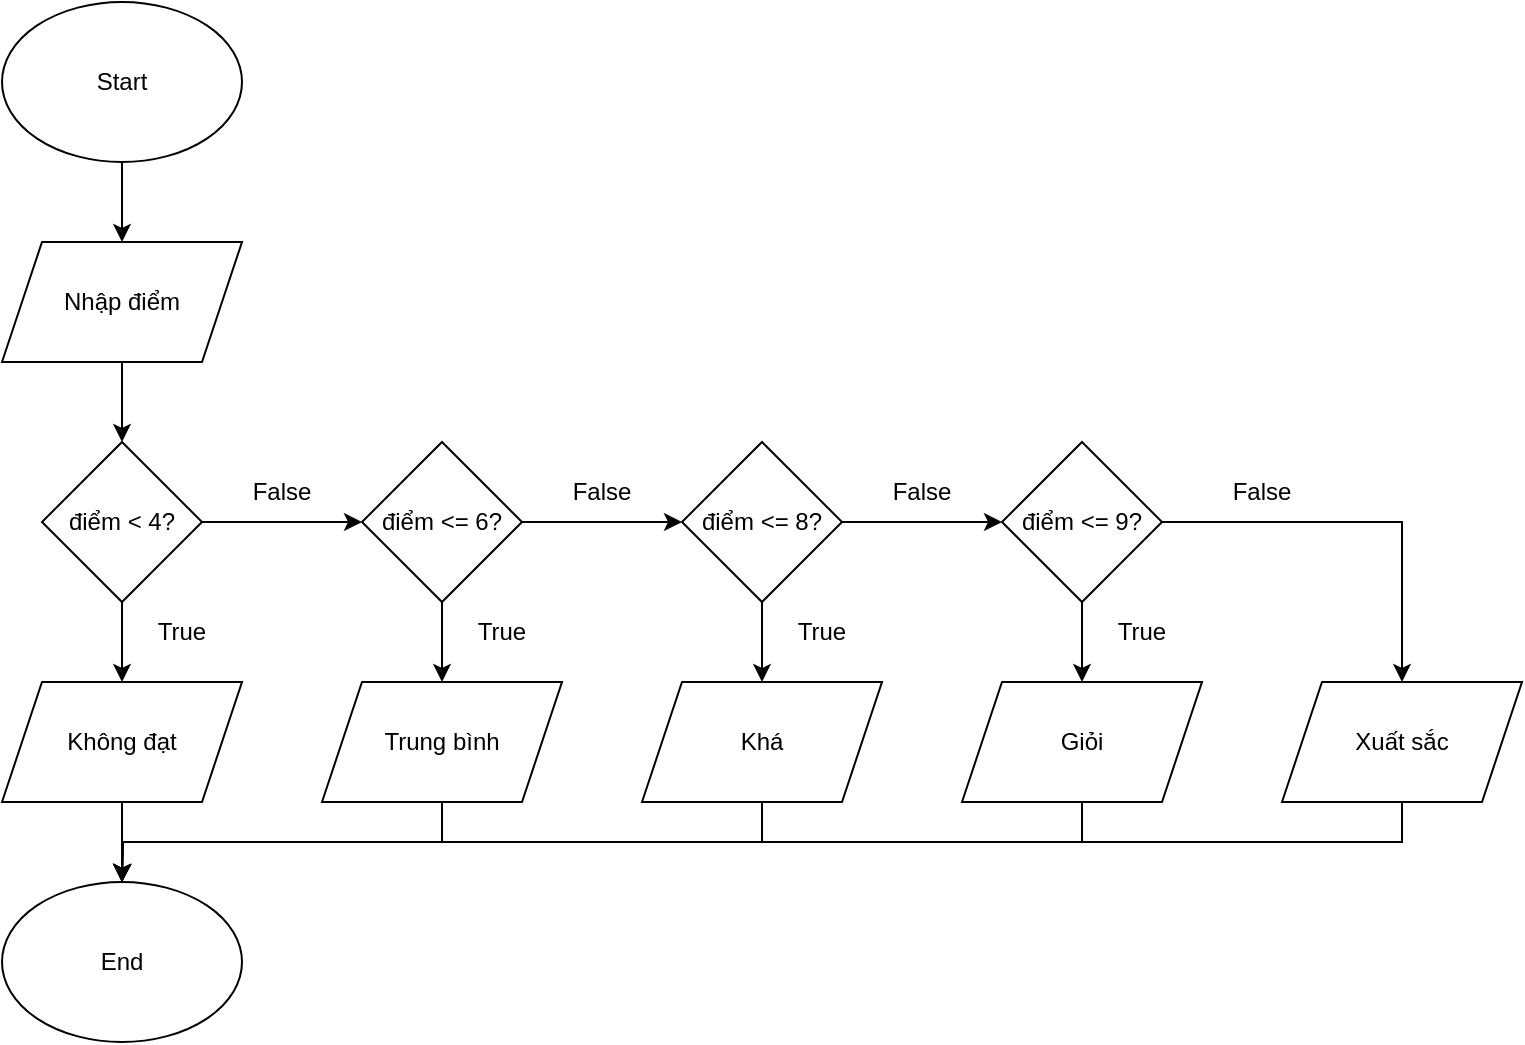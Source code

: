 <mxfile version="28.2.5">
  <diagram name="Trang-1" id="9npv1XKR5KZZKIeG9Vn-">
    <mxGraphModel dx="872" dy="473" grid="1" gridSize="10" guides="1" tooltips="1" connect="1" arrows="1" fold="1" page="1" pageScale="1" pageWidth="827" pageHeight="1169" math="0" shadow="0">
      <root>
        <mxCell id="0" />
        <mxCell id="1" parent="0" />
        <mxCell id="oOI2YkDfTgsmNz-fmUGx-12" style="edgeStyle=orthogonalEdgeStyle;rounded=0;orthogonalLoop=1;jettySize=auto;html=1;exitX=0.5;exitY=1;exitDx=0;exitDy=0;entryX=0.5;entryY=0;entryDx=0;entryDy=0;" edge="1" parent="1" source="oOI2YkDfTgsmNz-fmUGx-1" target="oOI2YkDfTgsmNz-fmUGx-2">
          <mxGeometry relative="1" as="geometry" />
        </mxCell>
        <mxCell id="oOI2YkDfTgsmNz-fmUGx-1" value="Start" style="ellipse;whiteSpace=wrap;html=1;" vertex="1" parent="1">
          <mxGeometry x="60" y="40" width="120" height="80" as="geometry" />
        </mxCell>
        <mxCell id="oOI2YkDfTgsmNz-fmUGx-13" style="edgeStyle=orthogonalEdgeStyle;rounded=0;orthogonalLoop=1;jettySize=auto;html=1;exitX=0.5;exitY=1;exitDx=0;exitDy=0;entryX=0.5;entryY=0;entryDx=0;entryDy=0;" edge="1" parent="1" source="oOI2YkDfTgsmNz-fmUGx-2" target="oOI2YkDfTgsmNz-fmUGx-3">
          <mxGeometry relative="1" as="geometry" />
        </mxCell>
        <mxCell id="oOI2YkDfTgsmNz-fmUGx-2" value="Nhập điểm" style="shape=parallelogram;perimeter=parallelogramPerimeter;whiteSpace=wrap;html=1;fixedSize=1;" vertex="1" parent="1">
          <mxGeometry x="60" y="160" width="120" height="60" as="geometry" />
        </mxCell>
        <mxCell id="oOI2YkDfTgsmNz-fmUGx-14" style="edgeStyle=orthogonalEdgeStyle;rounded=0;orthogonalLoop=1;jettySize=auto;html=1;exitX=0.5;exitY=1;exitDx=0;exitDy=0;entryX=0.5;entryY=0;entryDx=0;entryDy=0;" edge="1" parent="1" source="oOI2YkDfTgsmNz-fmUGx-3" target="oOI2YkDfTgsmNz-fmUGx-4">
          <mxGeometry relative="1" as="geometry" />
        </mxCell>
        <mxCell id="oOI2YkDfTgsmNz-fmUGx-15" style="edgeStyle=orthogonalEdgeStyle;rounded=0;orthogonalLoop=1;jettySize=auto;html=1;exitX=1;exitY=0.5;exitDx=0;exitDy=0;entryX=0;entryY=0.5;entryDx=0;entryDy=0;" edge="1" parent="1" source="oOI2YkDfTgsmNz-fmUGx-3" target="oOI2YkDfTgsmNz-fmUGx-5">
          <mxGeometry relative="1" as="geometry" />
        </mxCell>
        <mxCell id="oOI2YkDfTgsmNz-fmUGx-3" value="điểm &amp;lt; 4?" style="rhombus;whiteSpace=wrap;html=1;" vertex="1" parent="1">
          <mxGeometry x="80" y="260" width="80" height="80" as="geometry" />
        </mxCell>
        <mxCell id="oOI2YkDfTgsmNz-fmUGx-24" style="edgeStyle=orthogonalEdgeStyle;rounded=0;orthogonalLoop=1;jettySize=auto;html=1;exitX=0.5;exitY=1;exitDx=0;exitDy=0;entryX=0.5;entryY=0;entryDx=0;entryDy=0;" edge="1" parent="1" source="oOI2YkDfTgsmNz-fmUGx-4" target="oOI2YkDfTgsmNz-fmUGx-23">
          <mxGeometry relative="1" as="geometry" />
        </mxCell>
        <mxCell id="oOI2YkDfTgsmNz-fmUGx-4" value="Không đạt" style="shape=parallelogram;perimeter=parallelogramPerimeter;whiteSpace=wrap;html=1;fixedSize=1;" vertex="1" parent="1">
          <mxGeometry x="60" y="380" width="120" height="60" as="geometry" />
        </mxCell>
        <mxCell id="oOI2YkDfTgsmNz-fmUGx-16" style="edgeStyle=orthogonalEdgeStyle;rounded=0;orthogonalLoop=1;jettySize=auto;html=1;exitX=0.5;exitY=1;exitDx=0;exitDy=0;entryX=0.5;entryY=0;entryDx=0;entryDy=0;" edge="1" parent="1" source="oOI2YkDfTgsmNz-fmUGx-5" target="oOI2YkDfTgsmNz-fmUGx-6">
          <mxGeometry relative="1" as="geometry" />
        </mxCell>
        <mxCell id="oOI2YkDfTgsmNz-fmUGx-39" style="edgeStyle=orthogonalEdgeStyle;rounded=0;orthogonalLoop=1;jettySize=auto;html=1;exitX=1;exitY=0.5;exitDx=0;exitDy=0;entryX=0;entryY=0.5;entryDx=0;entryDy=0;" edge="1" parent="1" source="oOI2YkDfTgsmNz-fmUGx-5" target="oOI2YkDfTgsmNz-fmUGx-7">
          <mxGeometry relative="1" as="geometry" />
        </mxCell>
        <mxCell id="oOI2YkDfTgsmNz-fmUGx-5" value="điểm &amp;lt;= 6?" style="rhombus;whiteSpace=wrap;html=1;" vertex="1" parent="1">
          <mxGeometry x="240" y="260" width="80" height="80" as="geometry" />
        </mxCell>
        <mxCell id="oOI2YkDfTgsmNz-fmUGx-26" style="edgeStyle=orthogonalEdgeStyle;rounded=0;orthogonalLoop=1;jettySize=auto;html=1;exitX=0.5;exitY=1;exitDx=0;exitDy=0;entryX=0.5;entryY=0;entryDx=0;entryDy=0;" edge="1" parent="1" source="oOI2YkDfTgsmNz-fmUGx-6" target="oOI2YkDfTgsmNz-fmUGx-23">
          <mxGeometry relative="1" as="geometry" />
        </mxCell>
        <mxCell id="oOI2YkDfTgsmNz-fmUGx-6" value="Trung bình" style="shape=parallelogram;perimeter=parallelogramPerimeter;whiteSpace=wrap;html=1;fixedSize=1;" vertex="1" parent="1">
          <mxGeometry x="220" y="380" width="120" height="60" as="geometry" />
        </mxCell>
        <mxCell id="oOI2YkDfTgsmNz-fmUGx-19" style="edgeStyle=orthogonalEdgeStyle;rounded=0;orthogonalLoop=1;jettySize=auto;html=1;exitX=1;exitY=0.5;exitDx=0;exitDy=0;entryX=0;entryY=0.5;entryDx=0;entryDy=0;" edge="1" parent="1" source="oOI2YkDfTgsmNz-fmUGx-7" target="oOI2YkDfTgsmNz-fmUGx-9">
          <mxGeometry relative="1" as="geometry" />
        </mxCell>
        <mxCell id="oOI2YkDfTgsmNz-fmUGx-22" style="edgeStyle=orthogonalEdgeStyle;rounded=0;orthogonalLoop=1;jettySize=auto;html=1;exitX=0.5;exitY=1;exitDx=0;exitDy=0;entryX=0.5;entryY=0;entryDx=0;entryDy=0;" edge="1" parent="1" source="oOI2YkDfTgsmNz-fmUGx-7" target="oOI2YkDfTgsmNz-fmUGx-8">
          <mxGeometry relative="1" as="geometry" />
        </mxCell>
        <mxCell id="oOI2YkDfTgsmNz-fmUGx-7" value="điểm &amp;lt;= 8?" style="rhombus;whiteSpace=wrap;html=1;" vertex="1" parent="1">
          <mxGeometry x="400" y="260" width="80" height="80" as="geometry" />
        </mxCell>
        <mxCell id="oOI2YkDfTgsmNz-fmUGx-27" style="edgeStyle=orthogonalEdgeStyle;rounded=0;orthogonalLoop=1;jettySize=auto;html=1;exitX=0.5;exitY=1;exitDx=0;exitDy=0;entryX=0.5;entryY=0;entryDx=0;entryDy=0;" edge="1" parent="1" source="oOI2YkDfTgsmNz-fmUGx-8" target="oOI2YkDfTgsmNz-fmUGx-23">
          <mxGeometry relative="1" as="geometry" />
        </mxCell>
        <mxCell id="oOI2YkDfTgsmNz-fmUGx-8" value="Khá" style="shape=parallelogram;perimeter=parallelogramPerimeter;whiteSpace=wrap;html=1;fixedSize=1;" vertex="1" parent="1">
          <mxGeometry x="380" y="380" width="120" height="60" as="geometry" />
        </mxCell>
        <mxCell id="oOI2YkDfTgsmNz-fmUGx-21" style="edgeStyle=orthogonalEdgeStyle;rounded=0;orthogonalLoop=1;jettySize=auto;html=1;exitX=1;exitY=0.5;exitDx=0;exitDy=0;entryX=0.5;entryY=0;entryDx=0;entryDy=0;" edge="1" parent="1" source="oOI2YkDfTgsmNz-fmUGx-9" target="oOI2YkDfTgsmNz-fmUGx-11">
          <mxGeometry relative="1" as="geometry" />
        </mxCell>
        <mxCell id="oOI2YkDfTgsmNz-fmUGx-9" value="điểm &amp;lt;= 9?" style="rhombus;whiteSpace=wrap;html=1;" vertex="1" parent="1">
          <mxGeometry x="560" y="260" width="80" height="80" as="geometry" />
        </mxCell>
        <mxCell id="oOI2YkDfTgsmNz-fmUGx-28" style="edgeStyle=orthogonalEdgeStyle;rounded=0;orthogonalLoop=1;jettySize=auto;html=1;exitX=0.5;exitY=1;exitDx=0;exitDy=0;" edge="1" parent="1" source="oOI2YkDfTgsmNz-fmUGx-10">
          <mxGeometry relative="1" as="geometry">
            <mxPoint x="120" y="480" as="targetPoint" />
          </mxGeometry>
        </mxCell>
        <mxCell id="oOI2YkDfTgsmNz-fmUGx-10" value="Giỏi" style="shape=parallelogram;perimeter=parallelogramPerimeter;whiteSpace=wrap;html=1;fixedSize=1;" vertex="1" parent="1">
          <mxGeometry x="540" y="380" width="120" height="60" as="geometry" />
        </mxCell>
        <mxCell id="oOI2YkDfTgsmNz-fmUGx-29" style="edgeStyle=orthogonalEdgeStyle;rounded=0;orthogonalLoop=1;jettySize=auto;html=1;exitX=0.5;exitY=1;exitDx=0;exitDy=0;" edge="1" parent="1" source="oOI2YkDfTgsmNz-fmUGx-11">
          <mxGeometry relative="1" as="geometry">
            <mxPoint x="120" y="480" as="targetPoint" />
          </mxGeometry>
        </mxCell>
        <mxCell id="oOI2YkDfTgsmNz-fmUGx-11" value="Xuất sắc" style="shape=parallelogram;perimeter=parallelogramPerimeter;whiteSpace=wrap;html=1;fixedSize=1;" vertex="1" parent="1">
          <mxGeometry x="700" y="380" width="120" height="60" as="geometry" />
        </mxCell>
        <mxCell id="oOI2YkDfTgsmNz-fmUGx-20" style="edgeStyle=orthogonalEdgeStyle;rounded=0;orthogonalLoop=1;jettySize=auto;html=1;exitX=0.5;exitY=1;exitDx=0;exitDy=0;entryX=0.5;entryY=0;entryDx=0;entryDy=0;" edge="1" parent="1" source="oOI2YkDfTgsmNz-fmUGx-9" target="oOI2YkDfTgsmNz-fmUGx-10">
          <mxGeometry relative="1" as="geometry">
            <mxPoint x="600" y="370" as="targetPoint" />
          </mxGeometry>
        </mxCell>
        <mxCell id="oOI2YkDfTgsmNz-fmUGx-23" value="End" style="ellipse;whiteSpace=wrap;html=1;" vertex="1" parent="1">
          <mxGeometry x="60" y="480" width="120" height="80" as="geometry" />
        </mxCell>
        <mxCell id="oOI2YkDfTgsmNz-fmUGx-30" value="False" style="text;html=1;align=center;verticalAlign=middle;whiteSpace=wrap;rounded=0;" vertex="1" parent="1">
          <mxGeometry x="170" y="270" width="60" height="30" as="geometry" />
        </mxCell>
        <mxCell id="oOI2YkDfTgsmNz-fmUGx-31" value="True" style="text;html=1;align=center;verticalAlign=middle;whiteSpace=wrap;rounded=0;" vertex="1" parent="1">
          <mxGeometry x="120" y="340" width="60" height="30" as="geometry" />
        </mxCell>
        <mxCell id="oOI2YkDfTgsmNz-fmUGx-32" value="True" style="text;html=1;align=center;verticalAlign=middle;whiteSpace=wrap;rounded=0;" vertex="1" parent="1">
          <mxGeometry x="280" y="340" width="60" height="30" as="geometry" />
        </mxCell>
        <mxCell id="oOI2YkDfTgsmNz-fmUGx-33" value="True" style="text;html=1;align=center;verticalAlign=middle;whiteSpace=wrap;rounded=0;" vertex="1" parent="1">
          <mxGeometry x="440" y="340" width="60" height="30" as="geometry" />
        </mxCell>
        <mxCell id="oOI2YkDfTgsmNz-fmUGx-34" value="True" style="text;html=1;align=center;verticalAlign=middle;whiteSpace=wrap;rounded=0;" vertex="1" parent="1">
          <mxGeometry x="600" y="340" width="60" height="30" as="geometry" />
        </mxCell>
        <mxCell id="oOI2YkDfTgsmNz-fmUGx-35" value="False" style="text;html=1;align=center;verticalAlign=middle;whiteSpace=wrap;rounded=0;" vertex="1" parent="1">
          <mxGeometry x="330" y="270" width="60" height="30" as="geometry" />
        </mxCell>
        <mxCell id="oOI2YkDfTgsmNz-fmUGx-36" value="False" style="text;html=1;align=center;verticalAlign=middle;whiteSpace=wrap;rounded=0;" vertex="1" parent="1">
          <mxGeometry x="490" y="270" width="60" height="30" as="geometry" />
        </mxCell>
        <mxCell id="oOI2YkDfTgsmNz-fmUGx-40" value="False" style="text;html=1;align=center;verticalAlign=middle;whiteSpace=wrap;rounded=0;" vertex="1" parent="1">
          <mxGeometry x="660" y="270" width="60" height="30" as="geometry" />
        </mxCell>
      </root>
    </mxGraphModel>
  </diagram>
</mxfile>
